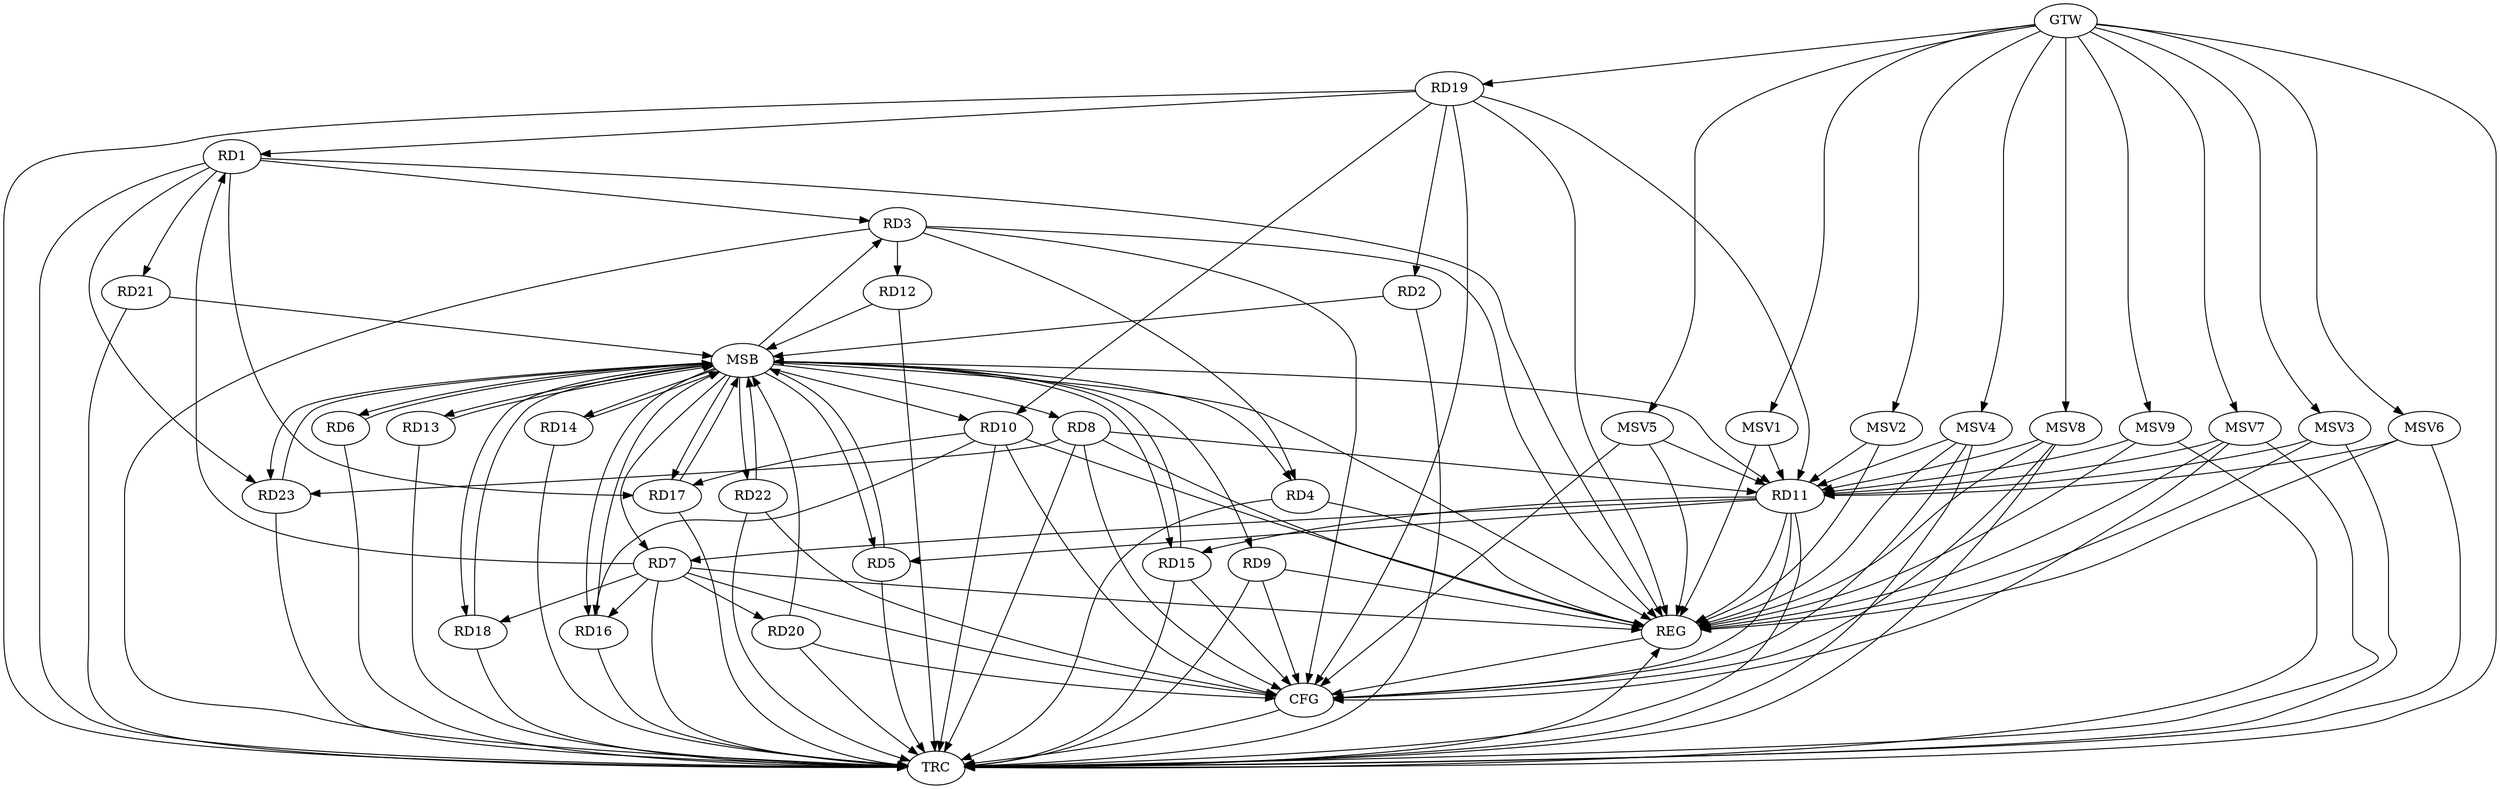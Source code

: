 strict digraph G {
  RD1 [ label="RD1" ];
  RD2 [ label="RD2" ];
  RD3 [ label="RD3" ];
  RD4 [ label="RD4" ];
  RD5 [ label="RD5" ];
  RD6 [ label="RD6" ];
  RD7 [ label="RD7" ];
  RD8 [ label="RD8" ];
  RD9 [ label="RD9" ];
  RD10 [ label="RD10" ];
  RD11 [ label="RD11" ];
  RD12 [ label="RD12" ];
  RD13 [ label="RD13" ];
  RD14 [ label="RD14" ];
  RD15 [ label="RD15" ];
  RD16 [ label="RD16" ];
  RD17 [ label="RD17" ];
  RD18 [ label="RD18" ];
  RD19 [ label="RD19" ];
  RD20 [ label="RD20" ];
  RD21 [ label="RD21" ];
  RD22 [ label="RD22" ];
  RD23 [ label="RD23" ];
  GTW [ label="GTW" ];
  REG [ label="REG" ];
  MSB [ label="MSB" ];
  CFG [ label="CFG" ];
  TRC [ label="TRC" ];
  MSV1 [ label="MSV1" ];
  MSV2 [ label="MSV2" ];
  MSV3 [ label="MSV3" ];
  MSV4 [ label="MSV4" ];
  MSV5 [ label="MSV5" ];
  MSV6 [ label="MSV6" ];
  MSV7 [ label="MSV7" ];
  MSV8 [ label="MSV8" ];
  MSV9 [ label="MSV9" ];
  RD1 -> RD3;
  RD7 -> RD1;
  RD1 -> RD17;
  RD19 -> RD1;
  RD1 -> RD21;
  RD1 -> RD23;
  RD19 -> RD2;
  RD3 -> RD4;
  RD3 -> RD12;
  RD11 -> RD5;
  RD11 -> RD7;
  RD7 -> RD16;
  RD7 -> RD18;
  RD7 -> RD20;
  RD8 -> RD11;
  RD8 -> RD23;
  RD10 -> RD16;
  RD10 -> RD17;
  RD19 -> RD10;
  RD11 -> RD15;
  RD19 -> RD11;
  GTW -> RD19;
  RD1 -> REG;
  RD3 -> REG;
  RD4 -> REG;
  RD7 -> REG;
  RD8 -> REG;
  RD9 -> REG;
  RD10 -> REG;
  RD11 -> REG;
  RD19 -> REG;
  RD2 -> MSB;
  MSB -> RD8;
  MSB -> REG;
  RD5 -> MSB;
  MSB -> RD18;
  RD6 -> MSB;
  MSB -> RD4;
  MSB -> RD13;
  MSB -> RD14;
  RD12 -> MSB;
  MSB -> RD5;
  MSB -> RD16;
  MSB -> RD17;
  MSB -> RD23;
  RD13 -> MSB;
  MSB -> RD15;
  RD14 -> MSB;
  MSB -> RD3;
  MSB -> RD22;
  RD15 -> MSB;
  MSB -> RD9;
  RD16 -> MSB;
  RD17 -> MSB;
  RD18 -> MSB;
  MSB -> RD7;
  RD20 -> MSB;
  MSB -> RD6;
  MSB -> RD10;
  RD21 -> MSB;
  MSB -> RD11;
  RD22 -> MSB;
  RD23 -> MSB;
  RD3 -> CFG;
  RD11 -> CFG;
  RD10 -> CFG;
  RD20 -> CFG;
  RD9 -> CFG;
  RD8 -> CFG;
  RD7 -> CFG;
  RD19 -> CFG;
  RD15 -> CFG;
  RD22 -> CFG;
  REG -> CFG;
  RD1 -> TRC;
  RD2 -> TRC;
  RD3 -> TRC;
  RD4 -> TRC;
  RD5 -> TRC;
  RD6 -> TRC;
  RD7 -> TRC;
  RD8 -> TRC;
  RD9 -> TRC;
  RD10 -> TRC;
  RD11 -> TRC;
  RD12 -> TRC;
  RD13 -> TRC;
  RD14 -> TRC;
  RD15 -> TRC;
  RD16 -> TRC;
  RD17 -> TRC;
  RD18 -> TRC;
  RD19 -> TRC;
  RD20 -> TRC;
  RD21 -> TRC;
  RD22 -> TRC;
  RD23 -> TRC;
  GTW -> TRC;
  CFG -> TRC;
  TRC -> REG;
  MSV1 -> RD11;
  GTW -> MSV1;
  MSV1 -> REG;
  MSV2 -> RD11;
  GTW -> MSV2;
  MSV2 -> REG;
  MSV3 -> RD11;
  MSV4 -> RD11;
  GTW -> MSV3;
  MSV3 -> REG;
  MSV3 -> TRC;
  GTW -> MSV4;
  MSV4 -> REG;
  MSV4 -> TRC;
  MSV4 -> CFG;
  MSV5 -> RD11;
  MSV6 -> RD11;
  GTW -> MSV5;
  MSV5 -> REG;
  MSV5 -> CFG;
  GTW -> MSV6;
  MSV6 -> REG;
  MSV6 -> TRC;
  MSV7 -> RD11;
  GTW -> MSV7;
  MSV7 -> REG;
  MSV7 -> TRC;
  MSV7 -> CFG;
  MSV8 -> RD11;
  GTW -> MSV8;
  MSV8 -> REG;
  MSV8 -> TRC;
  MSV8 -> CFG;
  MSV9 -> RD11;
  GTW -> MSV9;
  MSV9 -> REG;
  MSV9 -> TRC;
}
